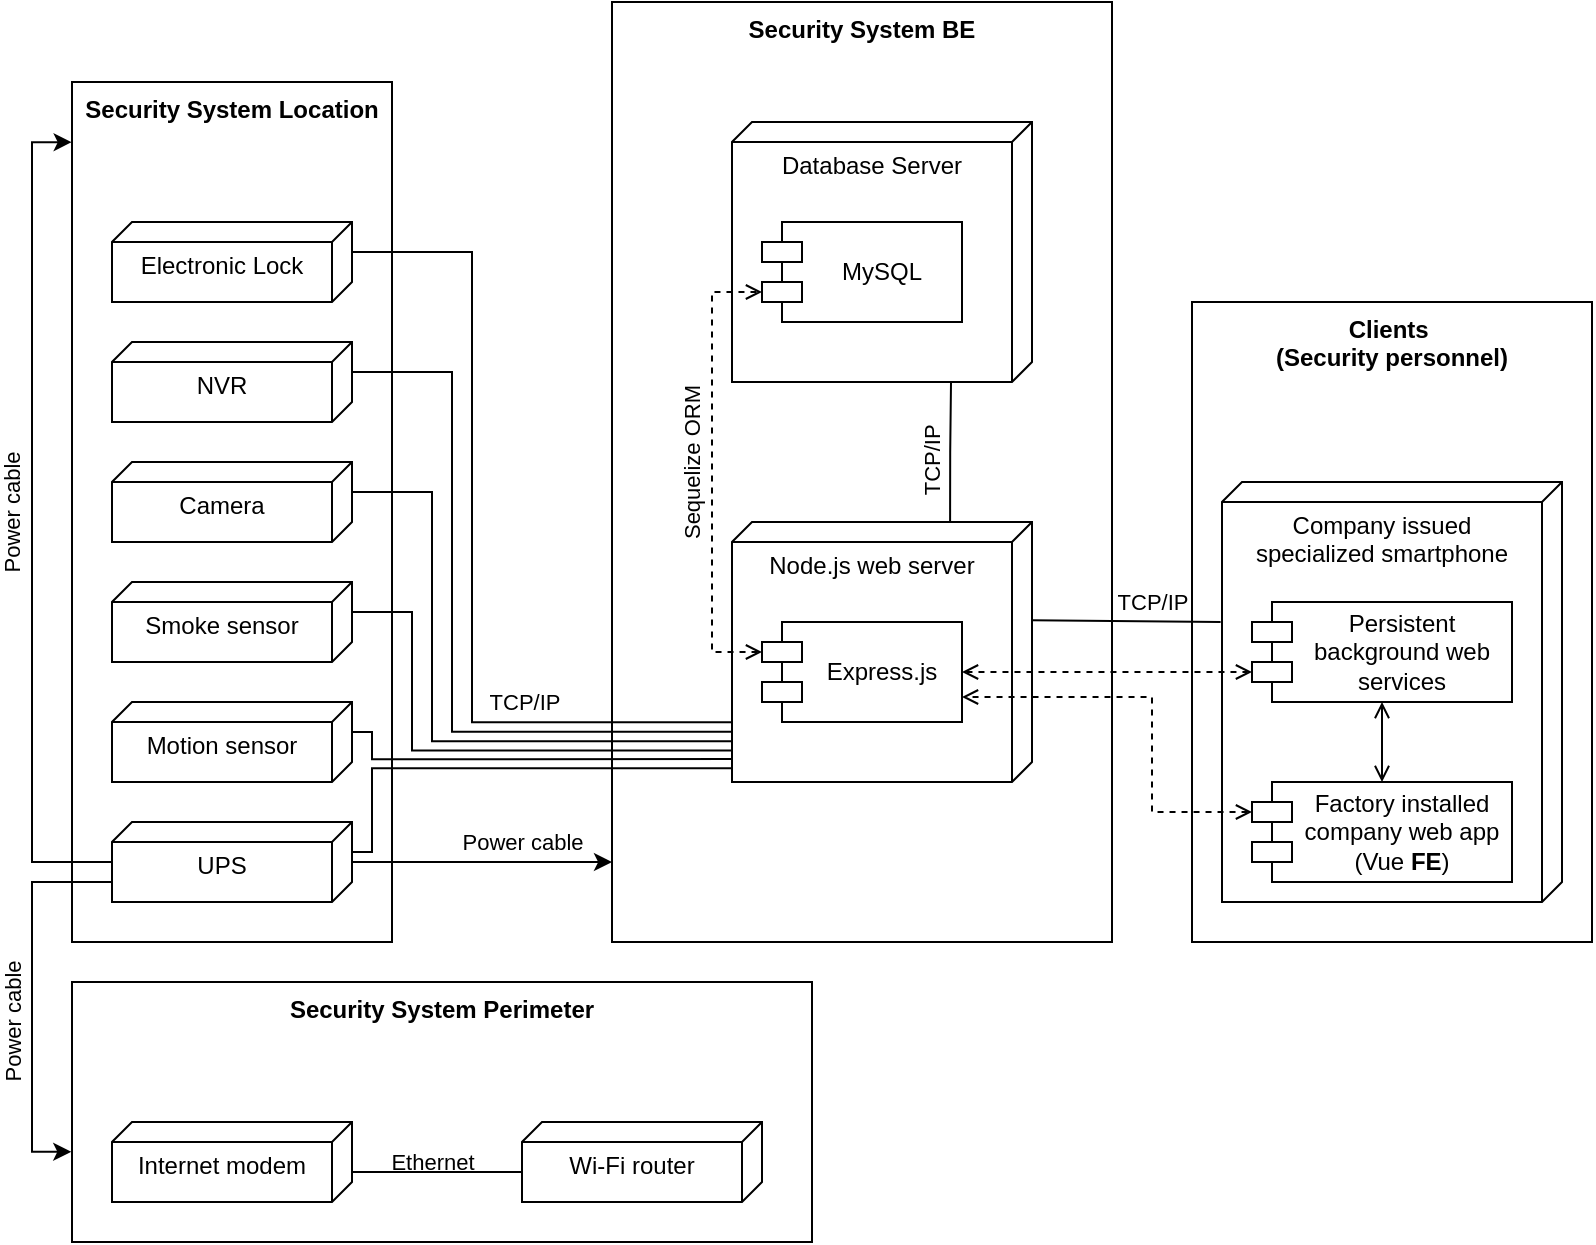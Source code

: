 <mxfile version="24.2.1" type="device">
  <diagram name="Page-1" id="cehMRIM41BI3gV5GMjhs">
    <mxGraphModel dx="1554" dy="421" grid="1" gridSize="10" guides="1" tooltips="1" connect="1" arrows="1" fold="1" page="1" pageScale="1" pageWidth="850" pageHeight="1100" math="0" shadow="0">
      <root>
        <mxCell id="0" />
        <mxCell id="1" parent="0" />
        <mxCell id="s2LrYkPRTLf5qbK-lkEV-50" value="Security System Location" style="whiteSpace=wrap;html=1;fillColor=none;verticalAlign=top;fontStyle=1" vertex="1" parent="1">
          <mxGeometry x="-80" y="50" width="160" height="430" as="geometry" />
        </mxCell>
        <mxCell id="s2LrYkPRTLf5qbK-lkEV-8" value="Security System BE" style="whiteSpace=wrap;html=1;fillColor=none;verticalAlign=top;fontStyle=1" vertex="1" parent="1">
          <mxGeometry x="190" y="10" width="250" height="470" as="geometry" />
        </mxCell>
        <mxCell id="s2LrYkPRTLf5qbK-lkEV-3" value="Clients&amp;nbsp;&lt;div&gt;(Security personnel)&lt;/div&gt;" style="whiteSpace=wrap;html=1;fillColor=none;verticalAlign=top;fontStyle=1" vertex="1" parent="1">
          <mxGeometry x="480" y="160" width="200" height="320" as="geometry" />
        </mxCell>
        <mxCell id="s2LrYkPRTLf5qbK-lkEV-1" value="Database Server" style="verticalAlign=top;align=center;spacingTop=8;spacingLeft=2;spacingRight=12;shape=cube;size=10;direction=south;fontStyle=0;html=1;whiteSpace=wrap;" vertex="1" parent="1">
          <mxGeometry x="250" y="70" width="150" height="130" as="geometry" />
        </mxCell>
        <mxCell id="s2LrYkPRTLf5qbK-lkEV-2" value="MySQL" style="shape=module;align=left;spacingLeft=20;align=center;verticalAlign=middle;whiteSpace=wrap;html=1;" vertex="1" parent="1">
          <mxGeometry x="265" y="120" width="100" height="50" as="geometry" />
        </mxCell>
        <mxCell id="s2LrYkPRTLf5qbK-lkEV-5" value="Company issued&lt;div&gt;specialized smartphone&lt;/div&gt;" style="verticalAlign=top;align=center;spacingTop=8;spacingLeft=2;spacingRight=12;shape=cube;size=10;direction=south;fontStyle=0;html=1;whiteSpace=wrap;" vertex="1" parent="1">
          <mxGeometry x="495" y="250" width="170" height="210" as="geometry" />
        </mxCell>
        <mxCell id="s2LrYkPRTLf5qbK-lkEV-12" style="edgeStyle=orthogonalEdgeStyle;rounded=0;orthogonalLoop=1;jettySize=auto;html=1;entryX=0.5;entryY=0;entryDx=0;entryDy=0;endArrow=open;endFill=0;startArrow=open;startFill=0;" edge="1" parent="1" source="s2LrYkPRTLf5qbK-lkEV-7" target="s2LrYkPRTLf5qbK-lkEV-11">
          <mxGeometry relative="1" as="geometry" />
        </mxCell>
        <mxCell id="s2LrYkPRTLf5qbK-lkEV-7" value="Persistent background web services" style="shape=module;align=left;spacingLeft=20;align=center;verticalAlign=middle;whiteSpace=wrap;html=1;" vertex="1" parent="1">
          <mxGeometry x="510" y="310" width="130" height="50" as="geometry" />
        </mxCell>
        <mxCell id="s2LrYkPRTLf5qbK-lkEV-11" value="Factory installed company web app (Vue&amp;nbsp;&lt;b&gt;FE&lt;/b&gt;)" style="shape=module;align=left;spacingLeft=20;align=center;verticalAlign=middle;whiteSpace=wrap;html=1;" vertex="1" parent="1">
          <mxGeometry x="510" y="400" width="130" height="50" as="geometry" />
        </mxCell>
        <mxCell id="s2LrYkPRTLf5qbK-lkEV-15" value="Node.js web server" style="verticalAlign=top;align=center;spacingTop=8;spacingLeft=2;spacingRight=12;shape=cube;size=10;direction=south;fontStyle=0;html=1;whiteSpace=wrap;" vertex="1" parent="1">
          <mxGeometry x="250" y="270" width="150" height="130" as="geometry" />
        </mxCell>
        <mxCell id="s2LrYkPRTLf5qbK-lkEV-16" value="Express.js" style="shape=module;align=left;spacingLeft=20;align=center;verticalAlign=middle;whiteSpace=wrap;html=1;" vertex="1" parent="1">
          <mxGeometry x="265" y="320" width="100" height="50" as="geometry" />
        </mxCell>
        <mxCell id="s2LrYkPRTLf5qbK-lkEV-17" style="edgeStyle=orthogonalEdgeStyle;rounded=0;orthogonalLoop=1;jettySize=auto;html=1;exitX=1;exitY=0.5;exitDx=0;exitDy=0;entryX=0;entryY=0;entryDx=0;entryDy=35;entryPerimeter=0;endArrow=open;endFill=0;startArrow=open;startFill=0;dashed=1;" edge="1" parent="1" source="s2LrYkPRTLf5qbK-lkEV-16" target="s2LrYkPRTLf5qbK-lkEV-7">
          <mxGeometry relative="1" as="geometry" />
        </mxCell>
        <mxCell id="s2LrYkPRTLf5qbK-lkEV-19" style="rounded=0;orthogonalLoop=1;jettySize=auto;html=1;exitX=0.378;exitY=0.002;exitDx=0;exitDy=0;exitPerimeter=0;entryX=0.401;entryY=1.004;entryDx=0;entryDy=0;entryPerimeter=0;endArrow=none;endFill=0;" edge="1" parent="1" source="s2LrYkPRTLf5qbK-lkEV-15">
          <mxGeometry relative="1" as="geometry">
            <mxPoint x="400" y="320.79" as="sourcePoint" />
            <mxPoint x="494.32" y="320.0" as="targetPoint" />
          </mxGeometry>
        </mxCell>
        <mxCell id="s2LrYkPRTLf5qbK-lkEV-20" value="&amp;nbsp;TCP/IP&amp;nbsp;" style="edgeLabel;html=1;align=center;verticalAlign=middle;resizable=0;points=[];labelBorderColor=none;rotation=0;labelBackgroundColor=none;" vertex="1" connectable="0" parent="s2LrYkPRTLf5qbK-lkEV-19">
          <mxGeometry x="0.015" y="2" relative="1" as="geometry">
            <mxPoint x="12" y="-8" as="offset" />
          </mxGeometry>
        </mxCell>
        <mxCell id="s2LrYkPRTLf5qbK-lkEV-24" style="edgeStyle=orthogonalEdgeStyle;rounded=0;orthogonalLoop=1;jettySize=auto;html=1;exitX=0.004;exitY=0.273;exitDx=0;exitDy=0;exitPerimeter=0;entryX=1.003;entryY=0.27;entryDx=0;entryDy=0;entryPerimeter=0;endArrow=none;endFill=0;" edge="1" parent="1" source="s2LrYkPRTLf5qbK-lkEV-15" target="s2LrYkPRTLf5qbK-lkEV-1">
          <mxGeometry relative="1" as="geometry" />
        </mxCell>
        <mxCell id="s2LrYkPRTLf5qbK-lkEV-25" value="TCP/IP" style="edgeLabel;html=1;align=center;verticalAlign=middle;resizable=0;points=[];labelBorderColor=none;rotation=-90;labelBackgroundColor=none;" vertex="1" connectable="0" parent="s2LrYkPRTLf5qbK-lkEV-24">
          <mxGeometry x="0.157" y="1" relative="1" as="geometry">
            <mxPoint x="-9" y="10" as="offset" />
          </mxGeometry>
        </mxCell>
        <mxCell id="s2LrYkPRTLf5qbK-lkEV-27" style="edgeStyle=orthogonalEdgeStyle;rounded=0;orthogonalLoop=1;jettySize=auto;html=1;exitX=0;exitY=0;exitDx=0;exitDy=15;exitPerimeter=0;entryX=0;entryY=0;entryDx=0;entryDy=35;entryPerimeter=0;endArrow=open;endFill=0;startArrow=open;startFill=0;dashed=1;" edge="1" parent="1" source="s2LrYkPRTLf5qbK-lkEV-16" target="s2LrYkPRTLf5qbK-lkEV-2">
          <mxGeometry relative="1" as="geometry">
            <Array as="points">
              <mxPoint x="240" y="335" />
              <mxPoint x="240" y="155" />
            </Array>
          </mxGeometry>
        </mxCell>
        <mxCell id="s2LrYkPRTLf5qbK-lkEV-28" value="&amp;nbsp;Sequelize ORM&amp;nbsp;" style="edgeLabel;html=1;align=center;verticalAlign=middle;resizable=0;points=[];labelBorderColor=none;labelBackgroundColor=none;rotation=-90;" vertex="1" connectable="0" parent="s2LrYkPRTLf5qbK-lkEV-27">
          <mxGeometry x="0.101" y="1" relative="1" as="geometry">
            <mxPoint x="-9" y="7" as="offset" />
          </mxGeometry>
        </mxCell>
        <mxCell id="s2LrYkPRTLf5qbK-lkEV-30" value="Electronic Lock" style="verticalAlign=top;align=center;spacingTop=8;spacingLeft=2;spacingRight=12;shape=cube;size=10;direction=south;fontStyle=0;html=1;whiteSpace=wrap;" vertex="1" parent="1">
          <mxGeometry x="-60" y="120" width="120" height="40" as="geometry" />
        </mxCell>
        <mxCell id="s2LrYkPRTLf5qbK-lkEV-31" value="NVR" style="verticalAlign=top;align=center;spacingTop=8;spacingLeft=2;spacingRight=12;shape=cube;size=10;direction=south;fontStyle=0;html=1;whiteSpace=wrap;" vertex="1" parent="1">
          <mxGeometry x="-60" y="180" width="120" height="40" as="geometry" />
        </mxCell>
        <mxCell id="s2LrYkPRTLf5qbK-lkEV-32" value="Camera" style="verticalAlign=top;align=center;spacingTop=8;spacingLeft=2;spacingRight=12;shape=cube;size=10;direction=south;fontStyle=0;html=1;whiteSpace=wrap;" vertex="1" parent="1">
          <mxGeometry x="-60" y="240" width="120" height="40" as="geometry" />
        </mxCell>
        <mxCell id="s2LrYkPRTLf5qbK-lkEV-33" value="Smoke sensor" style="verticalAlign=top;align=center;spacingTop=8;spacingLeft=2;spacingRight=12;shape=cube;size=10;direction=south;fontStyle=0;html=1;whiteSpace=wrap;" vertex="1" parent="1">
          <mxGeometry x="-60" y="300" width="120" height="40" as="geometry" />
        </mxCell>
        <mxCell id="s2LrYkPRTLf5qbK-lkEV-34" value="Motion sensor" style="verticalAlign=top;align=center;spacingTop=8;spacingLeft=2;spacingRight=12;shape=cube;size=10;direction=south;fontStyle=0;html=1;whiteSpace=wrap;" vertex="1" parent="1">
          <mxGeometry x="-60" y="360" width="120" height="40" as="geometry" />
        </mxCell>
        <mxCell id="s2LrYkPRTLf5qbK-lkEV-35" value="UPS" style="verticalAlign=top;align=center;spacingTop=8;spacingLeft=2;spacingRight=12;shape=cube;size=10;direction=south;fontStyle=0;html=1;whiteSpace=wrap;" vertex="1" parent="1">
          <mxGeometry x="-60" y="420" width="120" height="40" as="geometry" />
        </mxCell>
        <mxCell id="s2LrYkPRTLf5qbK-lkEV-36" style="edgeStyle=orthogonalEdgeStyle;rounded=0;orthogonalLoop=1;jettySize=auto;html=1;entryX=0.947;entryY=0.999;entryDx=0;entryDy=0;entryPerimeter=0;endArrow=none;endFill=0;exitX=0;exitY=0;exitDx=15;exitDy=0;exitPerimeter=0;" edge="1" parent="1" source="s2LrYkPRTLf5qbK-lkEV-35" target="s2LrYkPRTLf5qbK-lkEV-15">
          <mxGeometry relative="1" as="geometry">
            <Array as="points">
              <mxPoint x="70" y="435" />
              <mxPoint x="70" y="393" />
            </Array>
          </mxGeometry>
        </mxCell>
        <mxCell id="s2LrYkPRTLf5qbK-lkEV-39" style="edgeStyle=orthogonalEdgeStyle;rounded=0;orthogonalLoop=1;jettySize=auto;html=1;entryX=0.912;entryY=0.998;entryDx=0;entryDy=0;entryPerimeter=0;endArrow=none;endFill=0;exitX=0;exitY=0;exitDx=15;exitDy=0;exitPerimeter=0;" edge="1" parent="1" source="s2LrYkPRTLf5qbK-lkEV-34" target="s2LrYkPRTLf5qbK-lkEV-15">
          <mxGeometry relative="1" as="geometry">
            <Array as="points">
              <mxPoint x="70" y="375" />
              <mxPoint x="70" y="389" />
            </Array>
          </mxGeometry>
        </mxCell>
        <mxCell id="s2LrYkPRTLf5qbK-lkEV-40" style="edgeStyle=orthogonalEdgeStyle;rounded=0;orthogonalLoop=1;jettySize=auto;html=1;entryX=0.879;entryY=1.001;entryDx=0;entryDy=0;entryPerimeter=0;endArrow=none;endFill=0;exitX=0;exitY=0;exitDx=15;exitDy=0;exitPerimeter=0;" edge="1" parent="1" source="s2LrYkPRTLf5qbK-lkEV-33" target="s2LrYkPRTLf5qbK-lkEV-15">
          <mxGeometry relative="1" as="geometry">
            <Array as="points">
              <mxPoint x="90" y="315" />
              <mxPoint x="90" y="384" />
            </Array>
          </mxGeometry>
        </mxCell>
        <mxCell id="s2LrYkPRTLf5qbK-lkEV-41" style="edgeStyle=orthogonalEdgeStyle;rounded=0;orthogonalLoop=1;jettySize=auto;html=1;entryX=0.843;entryY=1.001;entryDx=0;entryDy=0;entryPerimeter=0;endArrow=none;endFill=0;exitX=0;exitY=0;exitDx=15;exitDy=0;exitPerimeter=0;" edge="1" parent="1" source="s2LrYkPRTLf5qbK-lkEV-32" target="s2LrYkPRTLf5qbK-lkEV-15">
          <mxGeometry relative="1" as="geometry">
            <Array as="points">
              <mxPoint x="100" y="255" />
              <mxPoint x="100" y="380" />
            </Array>
          </mxGeometry>
        </mxCell>
        <mxCell id="s2LrYkPRTLf5qbK-lkEV-44" style="edgeStyle=orthogonalEdgeStyle;rounded=0;orthogonalLoop=1;jettySize=auto;html=1;entryX=0.807;entryY=0.999;entryDx=0;entryDy=0;entryPerimeter=0;endArrow=none;endFill=0;exitX=0;exitY=0;exitDx=15;exitDy=0;exitPerimeter=0;" edge="1" parent="1" source="s2LrYkPRTLf5qbK-lkEV-31" target="s2LrYkPRTLf5qbK-lkEV-15">
          <mxGeometry relative="1" as="geometry">
            <Array as="points">
              <mxPoint x="110" y="195" />
              <mxPoint x="110" y="375" />
            </Array>
          </mxGeometry>
        </mxCell>
        <mxCell id="s2LrYkPRTLf5qbK-lkEV-45" style="edgeStyle=orthogonalEdgeStyle;rounded=0;orthogonalLoop=1;jettySize=auto;html=1;entryX=0.77;entryY=0.999;entryDx=0;entryDy=0;entryPerimeter=0;endArrow=none;endFill=0;exitX=0;exitY=0;exitDx=15;exitDy=0;exitPerimeter=0;" edge="1" parent="1" source="s2LrYkPRTLf5qbK-lkEV-30" target="s2LrYkPRTLf5qbK-lkEV-15">
          <mxGeometry relative="1" as="geometry">
            <Array as="points">
              <mxPoint x="120" y="135" />
              <mxPoint x="120" y="370" />
            </Array>
          </mxGeometry>
        </mxCell>
        <mxCell id="s2LrYkPRTLf5qbK-lkEV-46" value="&amp;nbsp;TCP/IP&amp;nbsp;" style="edgeLabel;html=1;align=center;verticalAlign=middle;resizable=0;points=[];labelBorderColor=none;rotation=0;" vertex="1" connectable="0" parent="s2LrYkPRTLf5qbK-lkEV-45">
          <mxGeometry x="0.625" relative="1" as="geometry">
            <mxPoint x="-25" y="-10" as="offset" />
          </mxGeometry>
        </mxCell>
        <mxCell id="s2LrYkPRTLf5qbK-lkEV-47" style="edgeStyle=orthogonalEdgeStyle;rounded=0;orthogonalLoop=1;jettySize=auto;html=1;exitX=0;exitY=0;exitDx=0;exitDy=15;exitPerimeter=0;entryX=1;entryY=0.75;entryDx=0;entryDy=0;endArrow=open;endFill=0;startArrow=open;startFill=0;dashed=1;" edge="1" parent="1" source="s2LrYkPRTLf5qbK-lkEV-11" target="s2LrYkPRTLf5qbK-lkEV-16">
          <mxGeometry relative="1" as="geometry">
            <Array as="points">
              <mxPoint x="460" y="415" />
              <mxPoint x="460" y="358" />
            </Array>
          </mxGeometry>
        </mxCell>
        <mxCell id="s2LrYkPRTLf5qbK-lkEV-51" value="Security System Perimeter" style="whiteSpace=wrap;html=1;fillColor=none;verticalAlign=top;fontStyle=1" vertex="1" parent="1">
          <mxGeometry x="-80" y="500" width="370" height="130" as="geometry" />
        </mxCell>
        <mxCell id="s2LrYkPRTLf5qbK-lkEV-52" value="Wi-Fi router" style="verticalAlign=top;align=center;spacingTop=8;spacingLeft=2;spacingRight=12;shape=cube;size=10;direction=south;fontStyle=0;html=1;whiteSpace=wrap;" vertex="1" parent="1">
          <mxGeometry x="145" y="570" width="120" height="40" as="geometry" />
        </mxCell>
        <mxCell id="s2LrYkPRTLf5qbK-lkEV-53" value="Internet modem" style="verticalAlign=top;align=center;spacingTop=8;spacingLeft=2;spacingRight=12;shape=cube;size=10;direction=south;fontStyle=0;html=1;whiteSpace=wrap;" vertex="1" parent="1">
          <mxGeometry x="-60" y="570" width="120" height="40" as="geometry" />
        </mxCell>
        <mxCell id="s2LrYkPRTLf5qbK-lkEV-54" style="rounded=0;orthogonalLoop=1;jettySize=auto;html=1;entryX=0;entryY=0;entryDx=25;entryDy=120;entryPerimeter=0;endArrow=none;endFill=0;" edge="1" parent="1" target="s2LrYkPRTLf5qbK-lkEV-52">
          <mxGeometry relative="1" as="geometry">
            <mxPoint x="60" y="595" as="sourcePoint" />
          </mxGeometry>
        </mxCell>
        <mxCell id="s2LrYkPRTLf5qbK-lkEV-55" value="Ethernet" style="edgeLabel;html=1;align=center;verticalAlign=middle;resizable=0;points=[];labelBackgroundColor=none;" vertex="1" connectable="0" parent="s2LrYkPRTLf5qbK-lkEV-54">
          <mxGeometry x="-0.248" relative="1" as="geometry">
            <mxPoint x="8" y="-5" as="offset" />
          </mxGeometry>
        </mxCell>
        <mxCell id="s2LrYkPRTLf5qbK-lkEV-56" style="edgeStyle=orthogonalEdgeStyle;rounded=0;orthogonalLoop=1;jettySize=auto;html=1;entryX=-0.001;entryY=0.653;entryDx=0;entryDy=0;entryPerimeter=0;endArrow=classic;endFill=1;" edge="1" parent="1" source="s2LrYkPRTLf5qbK-lkEV-35" target="s2LrYkPRTLf5qbK-lkEV-51">
          <mxGeometry relative="1" as="geometry">
            <Array as="points">
              <mxPoint x="-100" y="450" />
              <mxPoint x="-100" y="585" />
            </Array>
          </mxGeometry>
        </mxCell>
        <mxCell id="s2LrYkPRTLf5qbK-lkEV-64" value="Power cable" style="edgeLabel;html=1;align=center;verticalAlign=middle;resizable=0;points=[];labelBackgroundColor=none;rotation=-90;" vertex="1" connectable="0" parent="s2LrYkPRTLf5qbK-lkEV-56">
          <mxGeometry x="0.129" y="-1" relative="1" as="geometry">
            <mxPoint x="-9" as="offset" />
          </mxGeometry>
        </mxCell>
        <mxCell id="s2LrYkPRTLf5qbK-lkEV-61" style="edgeStyle=orthogonalEdgeStyle;rounded=0;orthogonalLoop=1;jettySize=auto;html=1;entryX=-0.001;entryY=0.07;entryDx=0;entryDy=0;entryPerimeter=0;endArrow=classic;endFill=1;" edge="1" parent="1" source="s2LrYkPRTLf5qbK-lkEV-35" target="s2LrYkPRTLf5qbK-lkEV-50">
          <mxGeometry relative="1" as="geometry">
            <Array as="points">
              <mxPoint x="-100" y="440" />
              <mxPoint x="-100" y="80" />
            </Array>
          </mxGeometry>
        </mxCell>
        <mxCell id="s2LrYkPRTLf5qbK-lkEV-65" value="Power cable" style="edgeLabel;html=1;align=center;verticalAlign=middle;resizable=0;points=[];labelBackgroundColor=none;rotation=-90;" vertex="1" connectable="0" parent="s2LrYkPRTLf5qbK-lkEV-61">
          <mxGeometry x="0.023" relative="1" as="geometry">
            <mxPoint x="-10" as="offset" />
          </mxGeometry>
        </mxCell>
        <mxCell id="s2LrYkPRTLf5qbK-lkEV-62" style="edgeStyle=orthogonalEdgeStyle;rounded=0;orthogonalLoop=1;jettySize=auto;html=1;entryX=0;entryY=0.915;entryDx=0;entryDy=0;entryPerimeter=0;endArrow=classic;endFill=1;" edge="1" parent="1" source="s2LrYkPRTLf5qbK-lkEV-35" target="s2LrYkPRTLf5qbK-lkEV-8">
          <mxGeometry relative="1" as="geometry" />
        </mxCell>
        <mxCell id="s2LrYkPRTLf5qbK-lkEV-63" value="Power cable" style="edgeLabel;html=1;align=center;verticalAlign=middle;resizable=0;points=[];labelBackgroundColor=none;" vertex="1" connectable="0" parent="s2LrYkPRTLf5qbK-lkEV-62">
          <mxGeometry x="-0.048" relative="1" as="geometry">
            <mxPoint x="23" y="-10" as="offset" />
          </mxGeometry>
        </mxCell>
      </root>
    </mxGraphModel>
  </diagram>
</mxfile>
